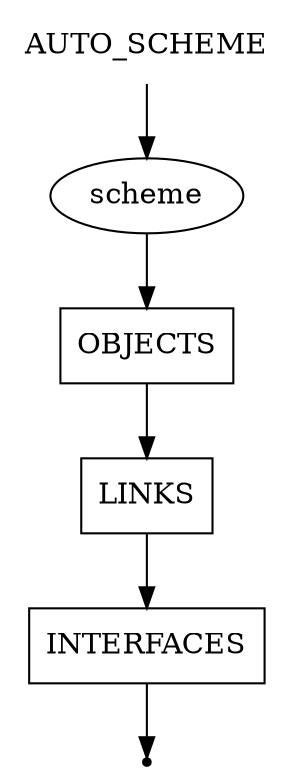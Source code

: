 digraph AUTO_SCHEME {
    start [label=AUTO_SCHEME shape=plaintext]
    A [label="scheme" shape=oval]
    B [label=OBJECTS shape=box]
    C [label=LINKS shape=box]
    D [label=INTERFACES shape=box]
    end [label="" shape=point]
    start -> A
    A -> B
    B -> C
    C -> D
    D -> end
}
